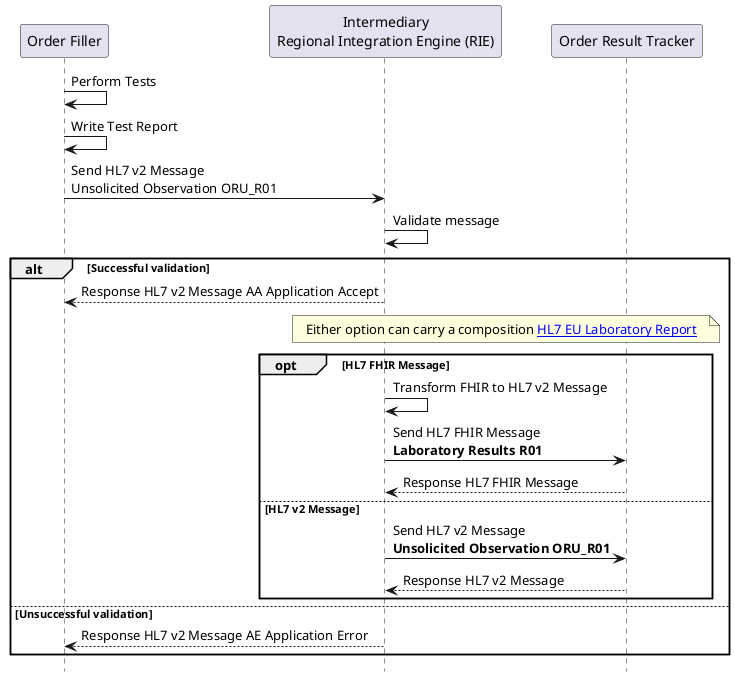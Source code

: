 @startuml

hide footbox

participant "Order Filler" as LIMS
participant "Intermediary\nRegional Integration Engine (RIE)" as TIE
participant "Order Result Tracker" as EPR


LIMS -> LIMS: Perform Tests
LIMS -> LIMS: Write Test Report

LIMS -> TIE: Send HL7 v2 Message\nUnsolicited Observation ORU_R01

TIE -> TIE: Validate message


alt Successful validation
  TIE --> LIMS: Response HL7 v2 Message AA Application Accept
  note over TIE, EPR: Either option can carry a composition [[https://build.fhir.org/ig/hl7-eu/laboratory/ HL7 EU Laboratory Report]]
  opt HL7 FHIR Message
    TIE -> TIE : Transform FHIR to HL7 v2 Message
    TIE -> EPR: Send HL7 FHIR Message\n**Laboratory Results R01**
    EPR --> TIE: Response HL7 FHIR Message
  else HL7 v2 Message
    TIE -> EPR: Send HL7 v2 Message\n**Unsolicited Observation ORU_R01**
    EPR --> TIE: Response HL7 v2 Message
  end

else Unsuccessful validation
  TIE --> LIMS: Response HL7 v2 Message AE Application Error
end

@enduml
